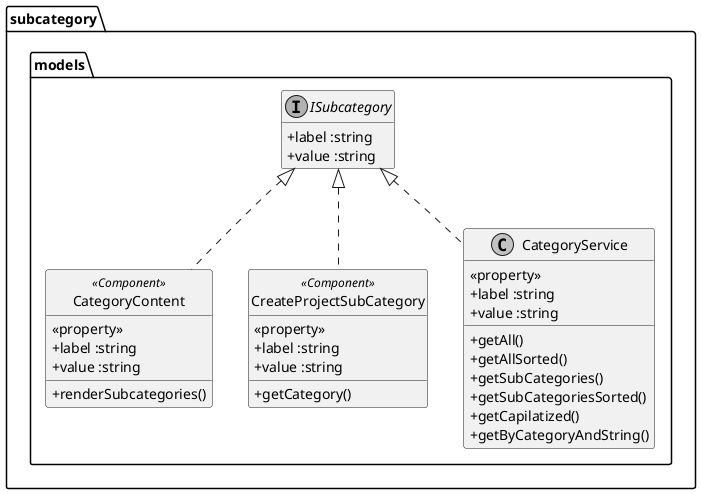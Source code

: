 @startuml

 skinparam monochrome true
 skinparam classAttributeIconSize 0
 top to bottom direction
package "subcategory.models"{
  
  interface "ISubcategory" {
    + label :string
    + value :string
    
  }
  hide ISubcategory  methods

  

class "CategoryContent" <<Component>>{
  + renderSubcategories()
  <<property>>
    + label :string
    + value :string
}
hide CategoryContent circle


class "CreateProjectSubCategory" <<Component>>{
  + getCategory()
  <<property>>
    + label :string
    + value :string
}
hide CreateProjectSubCategory circle
  
  
class "CategoryService" {
  + getAll()
  + getAllSorted()
  + getSubCategories()
  + getSubCategoriesSorted()
  + getCapilatized()
  + getByCategoryAndString()
  <<property>>
    + label :string
    + value :string
}

  ISubcategory <|.. CategoryContent
  ISubcategory <|.. CreateProjectSubCategory 
  ISubcategory <|.. CategoryService
  
}


@enduml
